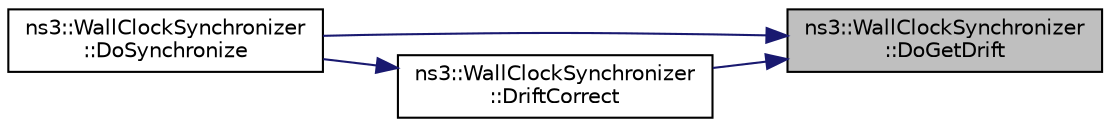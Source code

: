 digraph "ns3::WallClockSynchronizer::DoGetDrift"
{
 // LATEX_PDF_SIZE
  edge [fontname="Helvetica",fontsize="10",labelfontname="Helvetica",labelfontsize="10"];
  node [fontname="Helvetica",fontsize="10",shape=record];
  rankdir="RL";
  Node1 [label="ns3::WallClockSynchronizer\l::DoGetDrift",height=0.2,width=0.4,color="black", fillcolor="grey75", style="filled", fontcolor="black",tooltip="Get the drift between the real time clock used to synchronize the simulation and the current simulati..."];
  Node1 -> Node2 [dir="back",color="midnightblue",fontsize="10",style="solid",fontname="Helvetica"];
  Node2 [label="ns3::WallClockSynchronizer\l::DoSynchronize",height=0.2,width=0.4,color="black", fillcolor="white", style="filled",URL="$classns3_1_1_wall_clock_synchronizer.html#a2239c8d81f229d97bf4a3585031fb5ea",tooltip="Wait until the real time is in sync with the specified simulation time."];
  Node1 -> Node3 [dir="back",color="midnightblue",fontsize="10",style="solid",fontname="Helvetica"];
  Node3 [label="ns3::WallClockSynchronizer\l::DriftCorrect",height=0.2,width=0.4,color="black", fillcolor="white", style="filled",URL="$classns3_1_1_wall_clock_synchronizer.html#af9eaa5c3014c416b69176fa2234aee90",tooltip="Compute a correction to the nominal delay to account for realtime drift since the last DoSynchronize."];
  Node3 -> Node2 [dir="back",color="midnightblue",fontsize="10",style="solid",fontname="Helvetica"];
}
